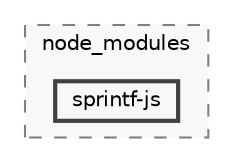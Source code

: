 digraph "backend/node_modules/sprintf-js"
{
 // LATEX_PDF_SIZE
  bgcolor="transparent";
  edge [fontname=Helvetica,fontsize=10,labelfontname=Helvetica,labelfontsize=10];
  node [fontname=Helvetica,fontsize=10,shape=box,height=0.2,width=0.4];
  compound=true
  subgraph clusterdir_86dbea9de526ba50b112ba867d8b4b1f {
    graph [ bgcolor="#f8f8f8", pencolor="grey50", label="node_modules", fontname=Helvetica,fontsize=10 style="filled,dashed", URL="dir_86dbea9de526ba50b112ba867d8b4b1f.html",tooltip=""]
  dir_3c64a4e4bacbc63b85212e160b27d7fe [label="sprintf-js", fillcolor="#f8f8f8", color="grey25", style="filled,bold", URL="dir_3c64a4e4bacbc63b85212e160b27d7fe.html",tooltip=""];
  }
}

